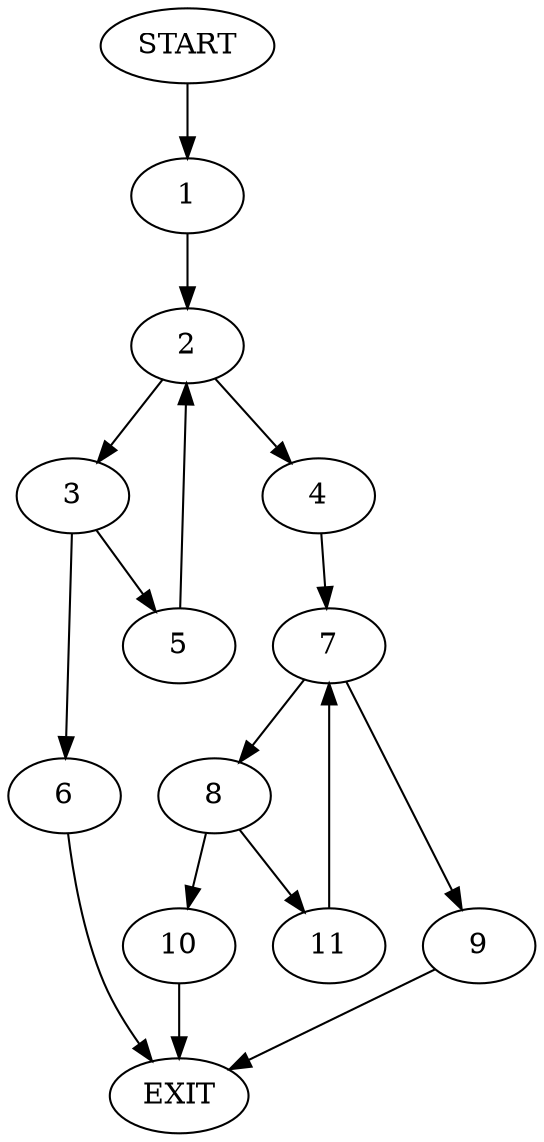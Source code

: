 digraph {
0 [label="START"]
12 [label="EXIT"]
0 -> 1
1 -> 2
2 -> 3
2 -> 4
3 -> 5
3 -> 6
4 -> 7
6 -> 12
5 -> 2
7 -> 8
7 -> 9
8 -> 10
8 -> 11
9 -> 12
11 -> 7
10 -> 12
}
